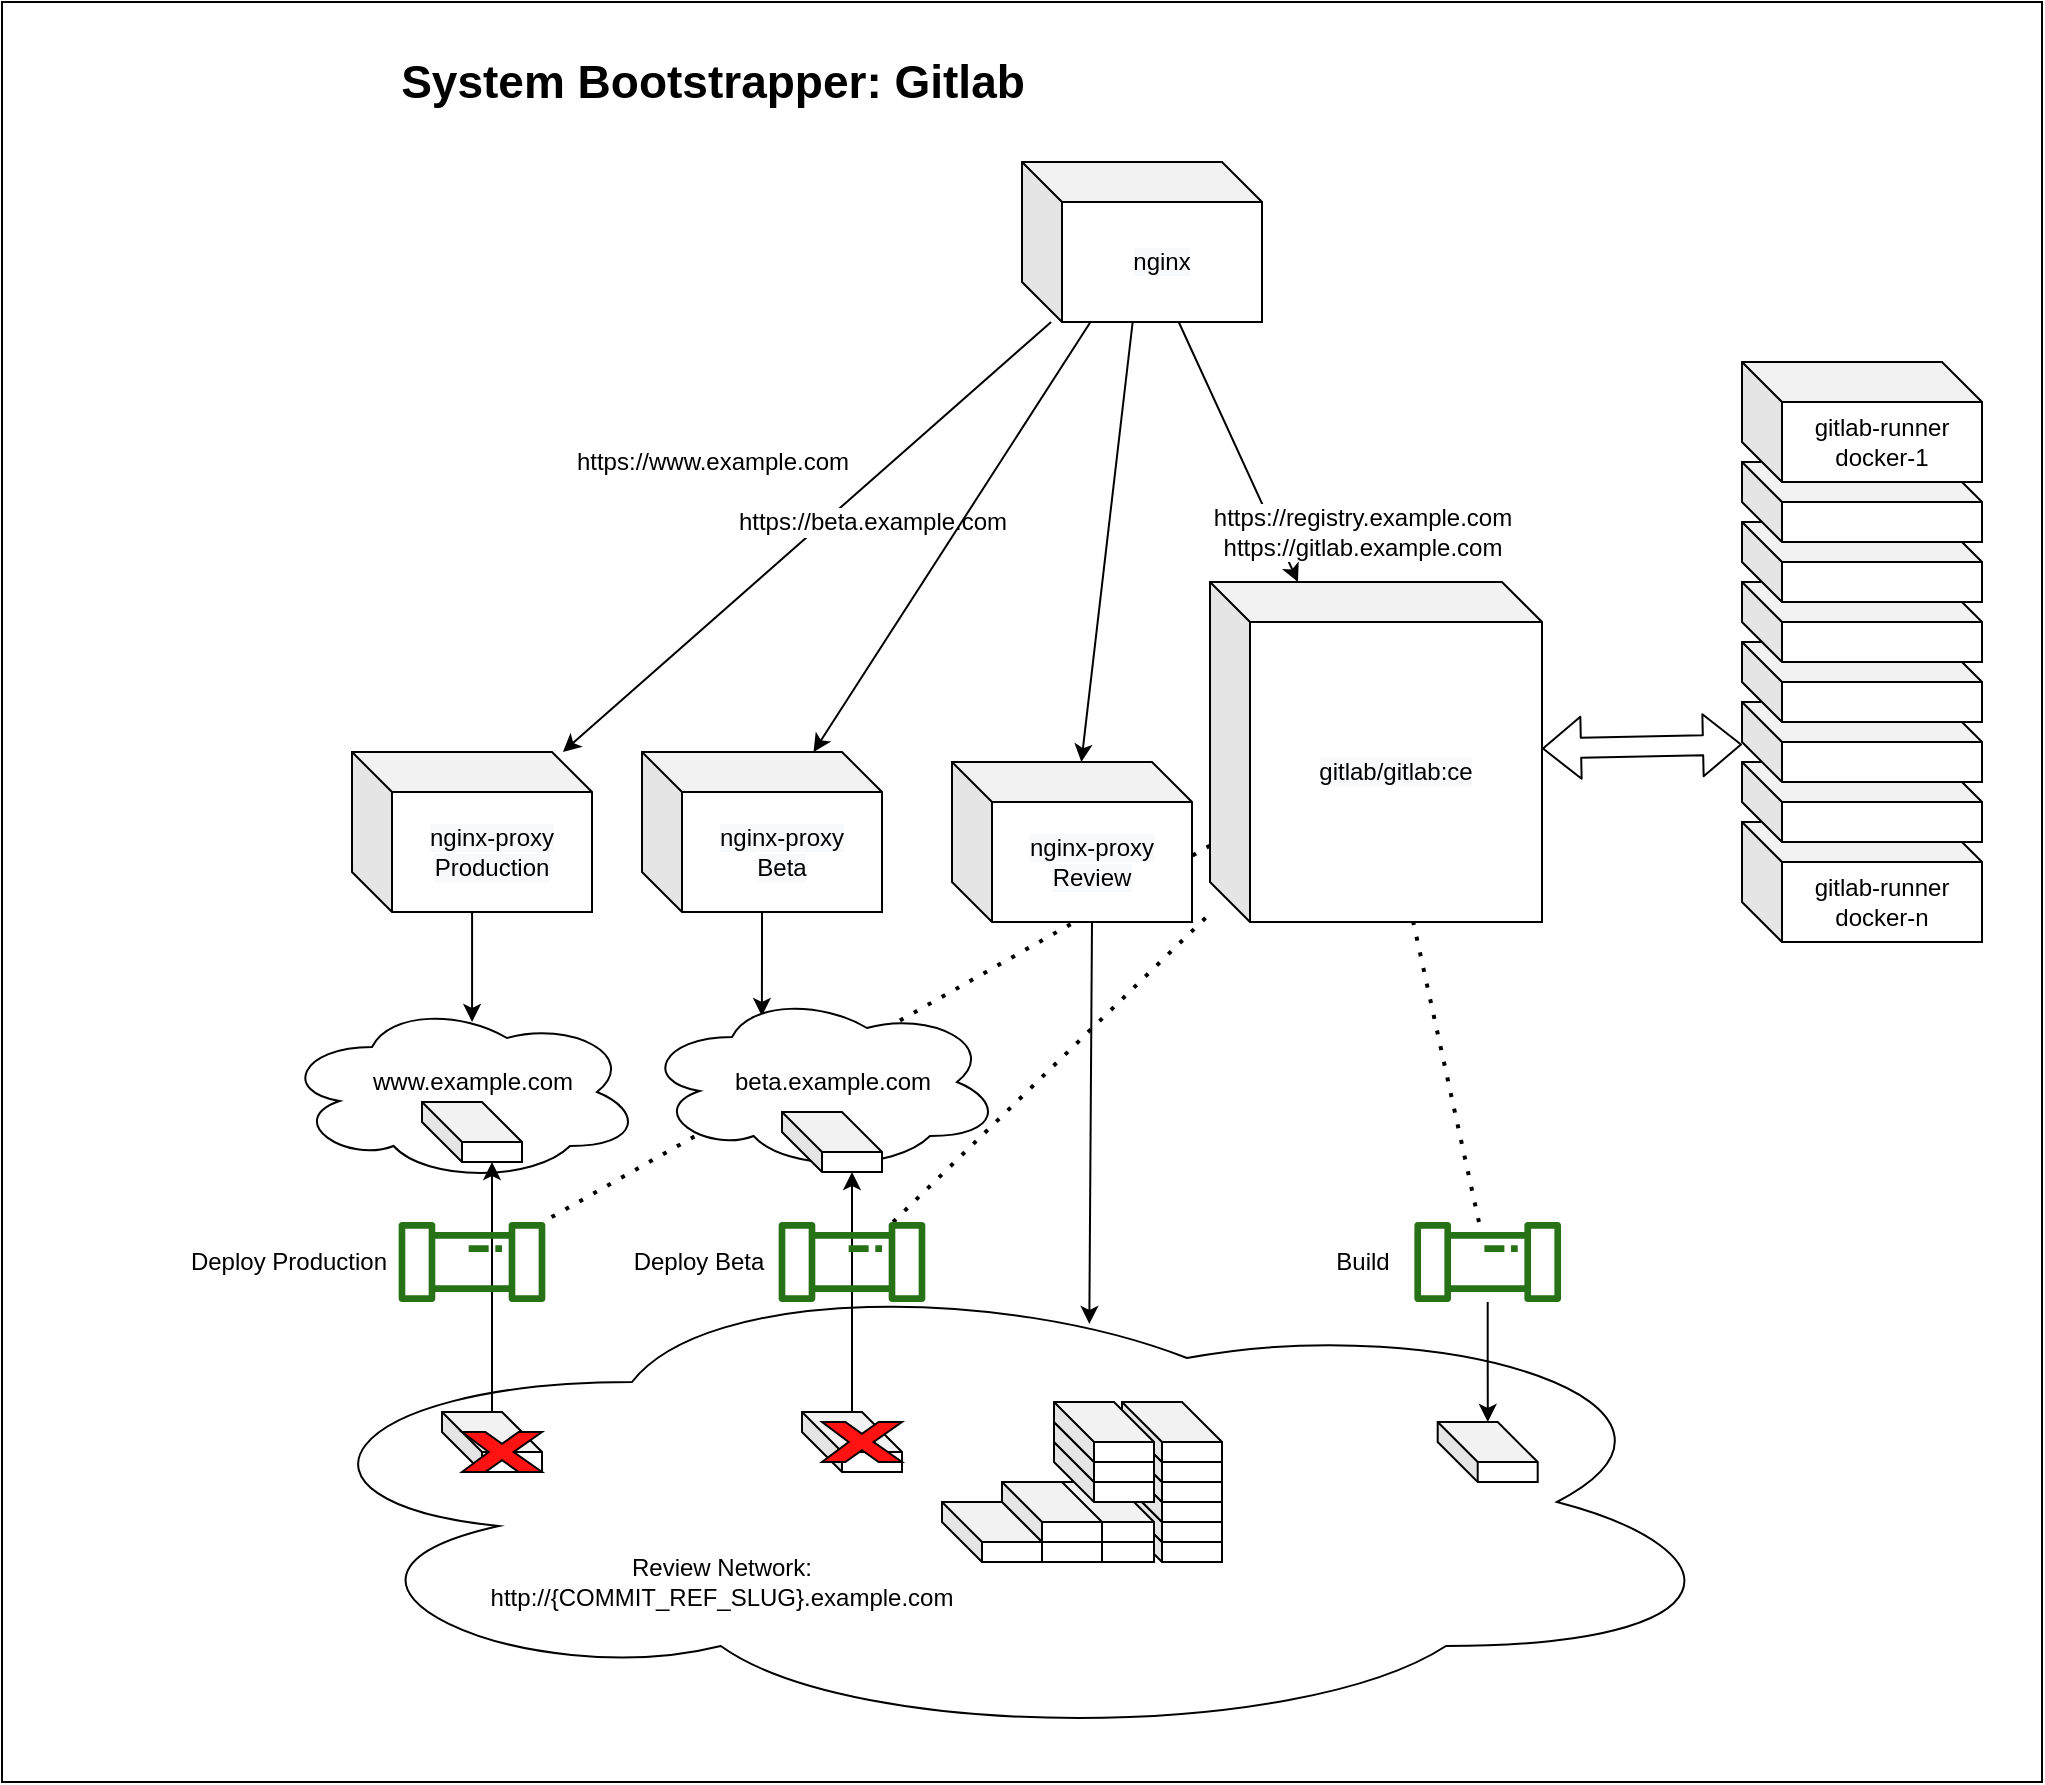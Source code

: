 <mxfile version="14.1.1" type="github">
  <diagram id="uQzgADAbOvrWfYqJeWZQ" name="Page-1">
    <mxGraphModel dx="1357" dy="419" grid="1" gridSize="10" guides="1" tooltips="1" connect="1" arrows="1" fold="1" page="1" pageScale="1" pageWidth="827" pageHeight="1169" math="0" shadow="0">
      <root>
        <mxCell id="0" />
        <mxCell id="1" parent="0" />
        <mxCell id="fqgecBpv5Y54pybV76AC-82" value="" style="rounded=0;whiteSpace=wrap;html=1;labelBackgroundColor=#FF6666;fillColor=#ffffff;gradientColor=none;fontColor=#FF0000;" parent="1" vertex="1">
          <mxGeometry x="-470" y="20" width="1020" height="890" as="geometry" />
        </mxCell>
        <mxCell id="fqgecBpv5Y54pybV76AC-80" value="" style="endArrow=none;dashed=1;html=1;dashPattern=1 3;strokeWidth=2;fontColor=#FF0000;" parent="1" source="fqgecBpv5Y54pybV76AC-60" target="GLq832-f8G-JJnEULKAt-32" edge="1">
          <mxGeometry width="50" height="50" relative="1" as="geometry">
            <mxPoint x="80" y="590" as="sourcePoint" />
            <mxPoint x="130" y="540" as="targetPoint" />
          </mxGeometry>
        </mxCell>
        <mxCell id="fqgecBpv5Y54pybV76AC-81" value="" style="endArrow=none;dashed=1;html=1;dashPattern=1 3;strokeWidth=2;fontColor=#FF0000;" parent="1" source="GLq832-f8G-JJnEULKAt-32" target="fqgecBpv5Y54pybV76AC-59" edge="1">
          <mxGeometry width="50" height="50" relative="1" as="geometry">
            <mxPoint x="310" y="590" as="sourcePoint" />
            <mxPoint x="360" y="540" as="targetPoint" />
          </mxGeometry>
        </mxCell>
        <mxCell id="fqgecBpv5Y54pybV76AC-38" value="" style="ellipse;shape=cloud;whiteSpace=wrap;html=1;" parent="1" vertex="1">
          <mxGeometry x="-340" y="650" width="740" height="240" as="geometry" />
        </mxCell>
        <mxCell id="fqgecBpv5Y54pybV76AC-57" value="" style="ellipse;shape=cloud;whiteSpace=wrap;html=1;" parent="1" vertex="1">
          <mxGeometry x="-330" y="520" width="180" height="90" as="geometry" />
        </mxCell>
        <mxCell id="fqgecBpv5Y54pybV76AC-84" style="edgeStyle=orthogonalEdgeStyle;rounded=0;orthogonalLoop=1;jettySize=auto;html=1;entryX=0.333;entryY=0.133;entryDx=0;entryDy=0;entryPerimeter=0;fontColor=#FF0000;" parent="1" source="GLq832-f8G-JJnEULKAt-29" target="fqgecBpv5Y54pybV76AC-54" edge="1">
          <mxGeometry relative="1" as="geometry" />
        </mxCell>
        <mxCell id="GLq832-f8G-JJnEULKAt-29" value="&lt;span style=&quot;background-color: rgb(248 , 249 , 250)&quot;&gt;nginx-proxy&lt;/span&gt;&lt;br style=&quot;background-color: rgb(248 , 249 , 250)&quot;&gt;&lt;span style=&quot;background-color: rgb(248 , 249 , 250)&quot;&gt;Beta&lt;/span&gt;" style="shape=cube;whiteSpace=wrap;html=1;boundedLbl=1;backgroundOutline=1;darkOpacity=0.05;darkOpacity2=0.1;labelBackgroundColor=#ffffff;sketch=0;" parent="1" vertex="1">
          <mxGeometry x="-150" y="395" width="120" height="80" as="geometry" />
        </mxCell>
        <mxCell id="GLq832-f8G-JJnEULKAt-31" value="&lt;span style=&quot;background-color: rgb(248 , 249 , 250)&quot;&gt;nginx-proxy&lt;/span&gt;&lt;br style=&quot;background-color: rgb(248 , 249 , 250)&quot;&gt;&lt;span style=&quot;background-color: rgb(248 , 249 , 250)&quot;&gt;Review&lt;/span&gt;" style="shape=cube;whiteSpace=wrap;html=1;boundedLbl=1;backgroundOutline=1;darkOpacity=0.05;darkOpacity2=0.1;labelBackgroundColor=#ffffff;sketch=0;" parent="1" vertex="1">
          <mxGeometry x="5" y="400" width="120" height="80" as="geometry" />
        </mxCell>
        <mxCell id="fqgecBpv5Y54pybV76AC-54" value="" style="ellipse;shape=cloud;whiteSpace=wrap;html=1;" parent="1" vertex="1">
          <mxGeometry x="-150" y="515" width="180" height="90" as="geometry" />
        </mxCell>
        <mxCell id="fqgecBpv5Y54pybV76AC-45" value="" style="shape=cube;whiteSpace=wrap;html=1;boundedLbl=1;backgroundOutline=1;darkOpacity=0.05;darkOpacity2=0.1;" parent="1" vertex="1">
          <mxGeometry x="247.85" y="730" width="50" height="30" as="geometry" />
        </mxCell>
        <mxCell id="GLq832-f8G-JJnEULKAt-33" value="&lt;span&gt;gitlab-runner&lt;/span&gt;&lt;br&gt;&lt;span&gt;docker-n&lt;/span&gt;" style="shape=cube;whiteSpace=wrap;html=1;boundedLbl=1;backgroundOutline=1;darkOpacity=0.05;darkOpacity2=0.1;labelBackgroundColor=#ffffff;sketch=0;" parent="1" vertex="1">
          <mxGeometry x="400" y="430" width="120" height="60" as="geometry" />
        </mxCell>
        <mxCell id="GLq832-f8G-JJnEULKAt-39" value="" style="shape=cube;whiteSpace=wrap;html=1;boundedLbl=1;backgroundOutline=1;darkOpacity=0.05;darkOpacity2=0.1;labelBackgroundColor=#ffffff;sketch=0;" parent="1" vertex="1">
          <mxGeometry x="400" y="400" width="120" height="40" as="geometry" />
        </mxCell>
        <mxCell id="GLq832-f8G-JJnEULKAt-40" value="" style="shape=cube;whiteSpace=wrap;html=1;boundedLbl=1;backgroundOutline=1;darkOpacity=0.05;darkOpacity2=0.1;labelBackgroundColor=#ffffff;sketch=0;" parent="1" vertex="1">
          <mxGeometry x="400" y="370" width="120" height="40" as="geometry" />
        </mxCell>
        <mxCell id="GLq832-f8G-JJnEULKAt-41" value="" style="shape=cube;whiteSpace=wrap;html=1;boundedLbl=1;backgroundOutline=1;darkOpacity=0.05;darkOpacity2=0.1;labelBackgroundColor=#ffffff;sketch=0;" parent="1" vertex="1">
          <mxGeometry x="400" y="340" width="120" height="40" as="geometry" />
        </mxCell>
        <mxCell id="GLq832-f8G-JJnEULKAt-38" value="" style="shape=cube;whiteSpace=wrap;html=1;boundedLbl=1;backgroundOutline=1;darkOpacity=0.05;darkOpacity2=0.1;labelBackgroundColor=#ffffff;sketch=0;" parent="1" vertex="1">
          <mxGeometry x="400" y="310" width="120" height="40" as="geometry" />
        </mxCell>
        <mxCell id="GLq832-f8G-JJnEULKAt-12" value="" style="endArrow=classic;html=1;" parent="1" source="GLq832-f8G-JJnEULKAt-27" target="GLq832-f8G-JJnEULKAt-32" edge="1">
          <mxGeometry width="50" height="50" relative="1" as="geometry">
            <mxPoint x="160" y="100" as="sourcePoint" />
            <mxPoint x="292.273" y="320" as="targetPoint" />
          </mxGeometry>
        </mxCell>
        <mxCell id="GLq832-f8G-JJnEULKAt-15" value="https://registry.example.com&lt;br&gt;https://gitlab.example.com" style="text;html=1;align=center;verticalAlign=middle;resizable=0;points=[];autosize=1;labelBackgroundColor=#ffffff;" parent="1" vertex="1">
          <mxGeometry x="130" y="270" width="160" height="30" as="geometry" />
        </mxCell>
        <mxCell id="GLq832-f8G-JJnEULKAt-18" value="" style="endArrow=classic;html=1;" parent="1" source="GLq832-f8G-JJnEULKAt-27" target="GLq832-f8G-JJnEULKAt-28" edge="1">
          <mxGeometry width="50" height="50" relative="1" as="geometry">
            <mxPoint x="-220" y="230" as="sourcePoint" />
            <mxPoint x="-92.273" y="320" as="targetPoint" />
          </mxGeometry>
        </mxCell>
        <mxCell id="GLq832-f8G-JJnEULKAt-19" value="https://www.example.com" style="text;html=1;align=center;verticalAlign=middle;resizable=0;points=[];autosize=1;labelBackgroundColor=#ffffff;" parent="1" vertex="1">
          <mxGeometry x="-190" y="240" width="150" height="20" as="geometry" />
        </mxCell>
        <mxCell id="GLq832-f8G-JJnEULKAt-20" value="https://beta.example.com" style="text;html=1;align=center;verticalAlign=middle;resizable=0;points=[];autosize=1;sketch=0;labelBackgroundColor=#ffffff;" parent="1" vertex="1">
          <mxGeometry x="-110" y="270" width="150" height="20" as="geometry" />
        </mxCell>
        <mxCell id="GLq832-f8G-JJnEULKAt-21" value="" style="endArrow=classic;html=1;" parent="1" source="GLq832-f8G-JJnEULKAt-27" target="GLq832-f8G-JJnEULKAt-29" edge="1">
          <mxGeometry width="50" height="50" relative="1" as="geometry">
            <mxPoint x="100" y="310" as="sourcePoint" />
            <mxPoint x="30.455" y="320" as="targetPoint" />
          </mxGeometry>
        </mxCell>
        <mxCell id="GLq832-f8G-JJnEULKAt-22" value="" style="endArrow=classic;html=1;" parent="1" source="GLq832-f8G-JJnEULKAt-27" target="GLq832-f8G-JJnEULKAt-31" edge="1">
          <mxGeometry width="50" height="50" relative="1" as="geometry">
            <mxPoint x="100" y="310" as="sourcePoint" />
            <mxPoint x="161.364" y="320" as="targetPoint" />
          </mxGeometry>
        </mxCell>
        <mxCell id="GLq832-f8G-JJnEULKAt-23" value="&lt;span&gt;Review Network:&lt;br&gt;http://{COMMIT_REF_SLUG}.example.com&lt;/span&gt;" style="text;html=1;strokeColor=none;fillColor=none;align=center;verticalAlign=middle;whiteSpace=wrap;rounded=0;labelBackgroundColor=#ffffff;" parent="1" vertex="1">
          <mxGeometry x="-160.01" y="800" width="100" height="20" as="geometry" />
        </mxCell>
        <mxCell id="GLq832-f8G-JJnEULKAt-27" value="&lt;span style=&quot;background-color: rgb(248 , 249 , 250)&quot;&gt;nginx&lt;/span&gt;" style="shape=cube;whiteSpace=wrap;html=1;boundedLbl=1;backgroundOutline=1;darkOpacity=0.05;darkOpacity2=0.1;labelBackgroundColor=#ffffff;sketch=0;" parent="1" vertex="1">
          <mxGeometry x="40" y="100" width="120" height="80" as="geometry" />
        </mxCell>
        <mxCell id="fqgecBpv5Y54pybV76AC-83" style="edgeStyle=orthogonalEdgeStyle;rounded=0;orthogonalLoop=1;jettySize=auto;html=1;entryX=0.528;entryY=0.111;entryDx=0;entryDy=0;entryPerimeter=0;fontColor=#FF0000;" parent="1" source="GLq832-f8G-JJnEULKAt-28" target="fqgecBpv5Y54pybV76AC-57" edge="1">
          <mxGeometry relative="1" as="geometry" />
        </mxCell>
        <mxCell id="GLq832-f8G-JJnEULKAt-28" value="&lt;span style=&quot;background-color: rgb(248 , 249 , 250)&quot;&gt;nginx-proxy&lt;/span&gt;&lt;br style=&quot;background-color: rgb(248 , 249 , 250)&quot;&gt;&lt;span style=&quot;background-color: rgb(248 , 249 , 250)&quot;&gt;Production&lt;/span&gt;" style="shape=cube;whiteSpace=wrap;html=1;boundedLbl=1;backgroundOutline=1;darkOpacity=0.05;darkOpacity2=0.1;labelBackgroundColor=#ffffff;sketch=0;" parent="1" vertex="1">
          <mxGeometry x="-295" y="395" width="120" height="80" as="geometry" />
        </mxCell>
        <mxCell id="GLq832-f8G-JJnEULKAt-32" value="&lt;span style=&quot;background-color: rgb(248 , 249 , 250)&quot;&gt;gitlab/gitlab:ce&lt;/span&gt;" style="shape=cube;whiteSpace=wrap;html=1;boundedLbl=1;backgroundOutline=1;darkOpacity=0.05;darkOpacity2=0.1;labelBackgroundColor=#ffffff;sketch=0;" parent="1" vertex="1">
          <mxGeometry x="134" y="310" width="166" height="170" as="geometry" />
        </mxCell>
        <mxCell id="GLq832-f8G-JJnEULKAt-34" value="" style="shape=cube;whiteSpace=wrap;html=1;boundedLbl=1;backgroundOutline=1;darkOpacity=0.05;darkOpacity2=0.1;labelBackgroundColor=#ffffff;sketch=0;" parent="1" vertex="1">
          <mxGeometry x="400" y="280" width="120" height="40" as="geometry" />
        </mxCell>
        <mxCell id="GLq832-f8G-JJnEULKAt-36" value="" style="shape=cube;whiteSpace=wrap;html=1;boundedLbl=1;backgroundOutline=1;darkOpacity=0.05;darkOpacity2=0.1;labelBackgroundColor=#ffffff;sketch=0;" parent="1" vertex="1">
          <mxGeometry x="400" y="250" width="120" height="40" as="geometry" />
        </mxCell>
        <mxCell id="GLq832-f8G-JJnEULKAt-37" value="&lt;span&gt;gitlab-runner&lt;/span&gt;&lt;br&gt;&lt;span&gt;docker-1&lt;/span&gt;" style="shape=cube;whiteSpace=wrap;html=1;boundedLbl=1;backgroundOutline=1;darkOpacity=0.05;darkOpacity2=0.1;labelBackgroundColor=#ffffff;sketch=0;" parent="1" vertex="1">
          <mxGeometry x="400" y="200" width="120" height="60" as="geometry" />
        </mxCell>
        <mxCell id="GLq832-f8G-JJnEULKAt-44" value="" style="shape=flexArrow;endArrow=classic;startArrow=classic;html=1;" parent="1" source="GLq832-f8G-JJnEULKAt-32" target="GLq832-f8G-JJnEULKAt-40" edge="1">
          <mxGeometry width="50" height="50" relative="1" as="geometry">
            <mxPoint x="310" y="200" as="sourcePoint" />
            <mxPoint x="360" y="150" as="targetPoint" />
          </mxGeometry>
        </mxCell>
        <mxCell id="GLq832-f8G-JJnEULKAt-45" value="&lt;span style=&quot;font-size: 23px&quot;&gt;&lt;b&gt;System Bootstrapper: Gitlab&lt;/b&gt;&lt;/span&gt;" style="text;html=1;align=center;verticalAlign=middle;resizable=0;points=[];autosize=1;" parent="1" vertex="1">
          <mxGeometry x="-280" y="50" width="330" height="20" as="geometry" />
        </mxCell>
        <mxCell id="fqgecBpv5Y54pybV76AC-7" value="" style="group" parent="1" vertex="1" connectable="0">
          <mxGeometry x="90" y="720" width="50" height="80" as="geometry" />
        </mxCell>
        <mxCell id="fqgecBpv5Y54pybV76AC-1" value="" style="shape=cube;whiteSpace=wrap;html=1;boundedLbl=1;backgroundOutline=1;darkOpacity=0.05;darkOpacity2=0.1;" parent="fqgecBpv5Y54pybV76AC-7" vertex="1">
          <mxGeometry y="50" width="50" height="30" as="geometry" />
        </mxCell>
        <mxCell id="fqgecBpv5Y54pybV76AC-2" value="" style="shape=cube;whiteSpace=wrap;html=1;boundedLbl=1;backgroundOutline=1;darkOpacity=0.05;darkOpacity2=0.1;" parent="fqgecBpv5Y54pybV76AC-7" vertex="1">
          <mxGeometry y="40" width="50" height="30" as="geometry" />
        </mxCell>
        <mxCell id="fqgecBpv5Y54pybV76AC-3" value="" style="shape=cube;whiteSpace=wrap;html=1;boundedLbl=1;backgroundOutline=1;darkOpacity=0.05;darkOpacity2=0.1;" parent="fqgecBpv5Y54pybV76AC-7" vertex="1">
          <mxGeometry y="30" width="50" height="30" as="geometry" />
        </mxCell>
        <mxCell id="fqgecBpv5Y54pybV76AC-4" value="" style="shape=cube;whiteSpace=wrap;html=1;boundedLbl=1;backgroundOutline=1;darkOpacity=0.05;darkOpacity2=0.1;" parent="fqgecBpv5Y54pybV76AC-7" vertex="1">
          <mxGeometry y="20" width="50" height="30" as="geometry" />
        </mxCell>
        <mxCell id="fqgecBpv5Y54pybV76AC-5" value="" style="shape=cube;whiteSpace=wrap;html=1;boundedLbl=1;backgroundOutline=1;darkOpacity=0.05;darkOpacity2=0.1;" parent="fqgecBpv5Y54pybV76AC-7" vertex="1">
          <mxGeometry y="10" width="50" height="30" as="geometry" />
        </mxCell>
        <mxCell id="fqgecBpv5Y54pybV76AC-6" value="" style="shape=cube;whiteSpace=wrap;html=1;boundedLbl=1;backgroundOutline=1;darkOpacity=0.05;darkOpacity2=0.1;" parent="fqgecBpv5Y54pybV76AC-7" vertex="1">
          <mxGeometry width="50" height="30" as="geometry" />
        </mxCell>
        <mxCell id="fqgecBpv5Y54pybV76AC-20" value="" style="group" parent="fqgecBpv5Y54pybV76AC-7" vertex="1" connectable="0">
          <mxGeometry x="-34" width="50" height="80" as="geometry" />
        </mxCell>
        <mxCell id="fqgecBpv5Y54pybV76AC-21" value="" style="shape=cube;whiteSpace=wrap;html=1;boundedLbl=1;backgroundOutline=1;darkOpacity=0.05;darkOpacity2=0.1;" parent="fqgecBpv5Y54pybV76AC-20" vertex="1">
          <mxGeometry y="50" width="50" height="30" as="geometry" />
        </mxCell>
        <mxCell id="fqgecBpv5Y54pybV76AC-22" value="" style="shape=cube;whiteSpace=wrap;html=1;boundedLbl=1;backgroundOutline=1;darkOpacity=0.05;darkOpacity2=0.1;" parent="fqgecBpv5Y54pybV76AC-20" vertex="1">
          <mxGeometry y="40" width="50" height="30" as="geometry" />
        </mxCell>
        <mxCell id="fqgecBpv5Y54pybV76AC-24" value="" style="shape=cube;whiteSpace=wrap;html=1;boundedLbl=1;backgroundOutline=1;darkOpacity=0.05;darkOpacity2=0.1;" parent="fqgecBpv5Y54pybV76AC-20" vertex="1">
          <mxGeometry y="20" width="50" height="30" as="geometry" />
        </mxCell>
        <mxCell id="fqgecBpv5Y54pybV76AC-25" value="" style="shape=cube;whiteSpace=wrap;html=1;boundedLbl=1;backgroundOutline=1;darkOpacity=0.05;darkOpacity2=0.1;" parent="fqgecBpv5Y54pybV76AC-20" vertex="1">
          <mxGeometry y="10" width="50" height="30" as="geometry" />
        </mxCell>
        <mxCell id="fqgecBpv5Y54pybV76AC-26" value="" style="shape=cube;whiteSpace=wrap;html=1;boundedLbl=1;backgroundOutline=1;darkOpacity=0.05;darkOpacity2=0.1;" parent="fqgecBpv5Y54pybV76AC-20" vertex="1">
          <mxGeometry width="50" height="30" as="geometry" />
        </mxCell>
        <mxCell id="fqgecBpv5Y54pybV76AC-28" value="" style="group" parent="fqgecBpv5Y54pybV76AC-20" vertex="1" connectable="0">
          <mxGeometry x="-26" width="50" height="80" as="geometry" />
        </mxCell>
        <mxCell id="fqgecBpv5Y54pybV76AC-29" value="" style="shape=cube;whiteSpace=wrap;html=1;boundedLbl=1;backgroundOutline=1;darkOpacity=0.05;darkOpacity2=0.1;" parent="fqgecBpv5Y54pybV76AC-28" vertex="1">
          <mxGeometry y="50" width="50" height="30" as="geometry" />
        </mxCell>
        <mxCell id="fqgecBpv5Y54pybV76AC-30" value="" style="shape=cube;whiteSpace=wrap;html=1;boundedLbl=1;backgroundOutline=1;darkOpacity=0.05;darkOpacity2=0.1;" parent="fqgecBpv5Y54pybV76AC-28" vertex="1">
          <mxGeometry y="40" width="50" height="30" as="geometry" />
        </mxCell>
        <mxCell id="fqgecBpv5Y54pybV76AC-31" value="" style="shape=cube;whiteSpace=wrap;html=1;boundedLbl=1;backgroundOutline=1;darkOpacity=0.05;darkOpacity2=0.1;" parent="1" vertex="1">
          <mxGeometry x="-80" y="575" width="50" height="30" as="geometry" />
        </mxCell>
        <mxCell id="fqgecBpv5Y54pybV76AC-23" value="" style="shape=cube;whiteSpace=wrap;html=1;boundedLbl=1;backgroundOutline=1;darkOpacity=0.05;darkOpacity2=0.1;" parent="1" vertex="1">
          <mxGeometry x="-260" y="570" width="50" height="30" as="geometry" />
        </mxCell>
        <mxCell id="fqgecBpv5Y54pybV76AC-32" value="" style="shape=cube;whiteSpace=wrap;html=1;boundedLbl=1;backgroundOutline=1;darkOpacity=0.05;darkOpacity2=0.1;" parent="1" vertex="1">
          <mxGeometry y="770" width="50" height="30" as="geometry" />
        </mxCell>
        <mxCell id="fqgecBpv5Y54pybV76AC-73" style="edgeStyle=orthogonalEdgeStyle;rounded=0;orthogonalLoop=1;jettySize=auto;html=1;entryX=0;entryY=0;entryDx=35;entryDy=30;entryPerimeter=0;fontColor=#FF0000;" parent="1" source="fqgecBpv5Y54pybV76AC-33" target="fqgecBpv5Y54pybV76AC-23" edge="1">
          <mxGeometry relative="1" as="geometry" />
        </mxCell>
        <mxCell id="fqgecBpv5Y54pybV76AC-33" value="" style="shape=cube;whiteSpace=wrap;html=1;boundedLbl=1;backgroundOutline=1;darkOpacity=0.05;darkOpacity2=0.1;" parent="1" vertex="1">
          <mxGeometry x="-250" y="725" width="50" height="30" as="geometry" />
        </mxCell>
        <mxCell id="fqgecBpv5Y54pybV76AC-76" style="edgeStyle=orthogonalEdgeStyle;rounded=0;orthogonalLoop=1;jettySize=auto;html=1;entryX=0;entryY=0;entryDx=35;entryDy=30;entryPerimeter=0;fontColor=#FF0000;" parent="1" source="fqgecBpv5Y54pybV76AC-34" target="fqgecBpv5Y54pybV76AC-31" edge="1">
          <mxGeometry relative="1" as="geometry" />
        </mxCell>
        <mxCell id="fqgecBpv5Y54pybV76AC-34" value="" style="shape=cube;whiteSpace=wrap;html=1;boundedLbl=1;backgroundOutline=1;darkOpacity=0.05;darkOpacity2=0.1;" parent="1" vertex="1">
          <mxGeometry x="-70" y="725" width="50" height="30" as="geometry" />
        </mxCell>
        <mxCell id="fqgecBpv5Y54pybV76AC-43" value="" style="endArrow=classic;html=1;exitX=0;exitY=0;exitDx=70;exitDy=80;exitPerimeter=0;entryX=0.559;entryY=0.129;entryDx=0;entryDy=0;entryPerimeter=0;" parent="1" source="GLq832-f8G-JJnEULKAt-31" target="fqgecBpv5Y54pybV76AC-38" edge="1">
          <mxGeometry width="50" height="50" relative="1" as="geometry">
            <mxPoint x="330" y="410" as="sourcePoint" />
            <mxPoint x="380" y="360" as="targetPoint" />
          </mxGeometry>
        </mxCell>
        <mxCell id="fqgecBpv5Y54pybV76AC-66" style="edgeStyle=orthogonalEdgeStyle;rounded=0;orthogonalLoop=1;jettySize=auto;html=1;" parent="1" source="fqgecBpv5Y54pybV76AC-44" target="fqgecBpv5Y54pybV76AC-45" edge="1">
          <mxGeometry relative="1" as="geometry" />
        </mxCell>
        <mxCell id="fqgecBpv5Y54pybV76AC-44" value="" style="outlineConnect=0;fontColor=#232F3E;gradientColor=none;fillColor=#277116;strokeColor=none;dashed=0;verticalLabelPosition=bottom;verticalAlign=top;align=center;html=1;fontSize=12;fontStyle=0;aspect=fixed;pointerEvents=1;shape=mxgraph.aws4.iot_analytics_pipeline;" parent="1" vertex="1">
          <mxGeometry x="235.71" y="630" width="74.29" height="40" as="geometry" />
        </mxCell>
        <mxCell id="fqgecBpv5Y54pybV76AC-47" value="Build" style="text;html=1;align=center;verticalAlign=middle;resizable=0;points=[];autosize=1;fillColor=#ffffff;labelBackgroundColor=#ffffff;labelBorderColor=none;" parent="1" vertex="1">
          <mxGeometry x="190.0" y="640" width="40" height="20" as="geometry" />
        </mxCell>
        <mxCell id="fqgecBpv5Y54pybV76AC-48" value="Deploy Beta" style="text;html=1;align=center;verticalAlign=middle;resizable=0;points=[];autosize=1;fillColor=#ffffff;labelBackgroundColor=#ffffff;labelBorderColor=none;" parent="1" vertex="1">
          <mxGeometry x="-162.15" y="640" width="80" height="20" as="geometry" />
        </mxCell>
        <mxCell id="fqgecBpv5Y54pybV76AC-56" value="&lt;span&gt;beta.example.com&lt;/span&gt;" style="text;html=1;align=center;verticalAlign=middle;resizable=0;points=[];autosize=1;" parent="1" vertex="1">
          <mxGeometry x="-110" y="550" width="110" height="20" as="geometry" />
        </mxCell>
        <mxCell id="fqgecBpv5Y54pybV76AC-58" value="&lt;span&gt;www.example.com&lt;/span&gt;" style="text;html=1;align=center;verticalAlign=middle;resizable=0;points=[];autosize=1;" parent="1" vertex="1">
          <mxGeometry x="-295" y="550" width="120" height="20" as="geometry" />
        </mxCell>
        <mxCell id="fqgecBpv5Y54pybV76AC-59" value="" style="outlineConnect=0;fontColor=#232F3E;gradientColor=none;fillColor=#277116;strokeColor=none;dashed=0;verticalLabelPosition=bottom;verticalAlign=top;align=center;html=1;fontSize=12;fontStyle=0;aspect=fixed;pointerEvents=1;shape=mxgraph.aws4.iot_analytics_pipeline;" parent="1" vertex="1">
          <mxGeometry x="-272.15" y="630" width="74.29" height="40" as="geometry" />
        </mxCell>
        <mxCell id="fqgecBpv5Y54pybV76AC-61" value="Deploy Production" style="text;html=1;align=center;verticalAlign=middle;resizable=0;points=[];autosize=1;fillColor=#ffffff;labelBackgroundColor=#ffffff;labelBorderColor=none;" parent="1" vertex="1">
          <mxGeometry x="-382.15" y="640" width="110" height="20" as="geometry" />
        </mxCell>
        <mxCell id="fqgecBpv5Y54pybV76AC-69" value="" style="verticalLabelPosition=bottom;verticalAlign=top;html=1;shape=mxgraph.basic.x;labelBackgroundColor=#FF6666;fontColor=#FF0000;fillColor=#FF1212;" parent="1" vertex="1">
          <mxGeometry x="-60" y="730" width="39.99" height="20" as="geometry" />
        </mxCell>
        <mxCell id="fqgecBpv5Y54pybV76AC-71" value="" style="verticalLabelPosition=bottom;verticalAlign=top;html=1;shape=mxgraph.basic.x;labelBackgroundColor=#FF6666;fontColor=#FF0000;fillColor=#FF1212;" parent="1" vertex="1">
          <mxGeometry x="-239.99" y="735" width="39.99" height="20" as="geometry" />
        </mxCell>
        <mxCell id="fqgecBpv5Y54pybV76AC-60" value="" style="outlineConnect=0;fontColor=#232F3E;gradientColor=none;fillColor=#277116;strokeColor=none;dashed=0;verticalLabelPosition=bottom;verticalAlign=top;align=center;html=1;fontSize=12;fontStyle=0;aspect=fixed;pointerEvents=1;shape=mxgraph.aws4.iot_analytics_pipeline;" parent="1" vertex="1">
          <mxGeometry x="-82.15" y="630" width="74.29" height="40" as="geometry" />
        </mxCell>
        <mxCell id="fqgecBpv5Y54pybV76AC-79" value="" style="endArrow=none;dashed=1;html=1;dashPattern=1 3;strokeWidth=2;fontColor=#FF0000;" parent="1" source="fqgecBpv5Y54pybV76AC-44" target="GLq832-f8G-JJnEULKAt-32" edge="1">
          <mxGeometry width="50" height="50" relative="1" as="geometry">
            <mxPoint x="220" y="600" as="sourcePoint" />
            <mxPoint x="270" y="550" as="targetPoint" />
          </mxGeometry>
        </mxCell>
      </root>
    </mxGraphModel>
  </diagram>
</mxfile>
